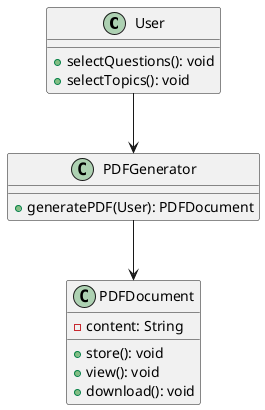 @startuml
class User {
    + selectQuestions(): void
    + selectTopics(): void
}

class PDFGenerator {
    + generatePDF(User): PDFDocument
}

class PDFDocument {
   - content: String
   + store(): void
   + view(): void
   + download(): void
}

User --> PDFGenerator
PDFGenerator --> PDFDocument
@enduml